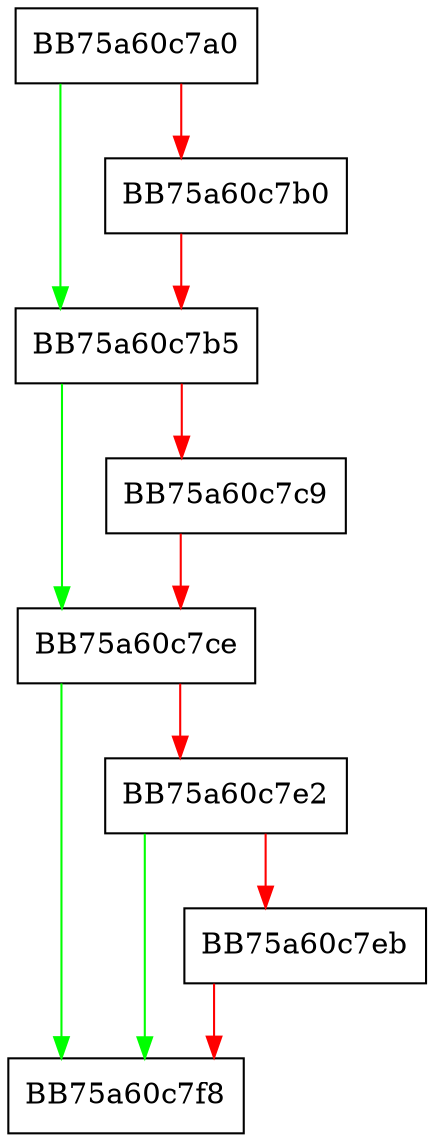 digraph macro_cleanup_module {
  node [shape="box"];
  graph [splines=ortho];
  BB75a60c7a0 -> BB75a60c7b5 [color="green"];
  BB75a60c7a0 -> BB75a60c7b0 [color="red"];
  BB75a60c7b0 -> BB75a60c7b5 [color="red"];
  BB75a60c7b5 -> BB75a60c7ce [color="green"];
  BB75a60c7b5 -> BB75a60c7c9 [color="red"];
  BB75a60c7c9 -> BB75a60c7ce [color="red"];
  BB75a60c7ce -> BB75a60c7f8 [color="green"];
  BB75a60c7ce -> BB75a60c7e2 [color="red"];
  BB75a60c7e2 -> BB75a60c7f8 [color="green"];
  BB75a60c7e2 -> BB75a60c7eb [color="red"];
  BB75a60c7eb -> BB75a60c7f8 [color="red"];
}